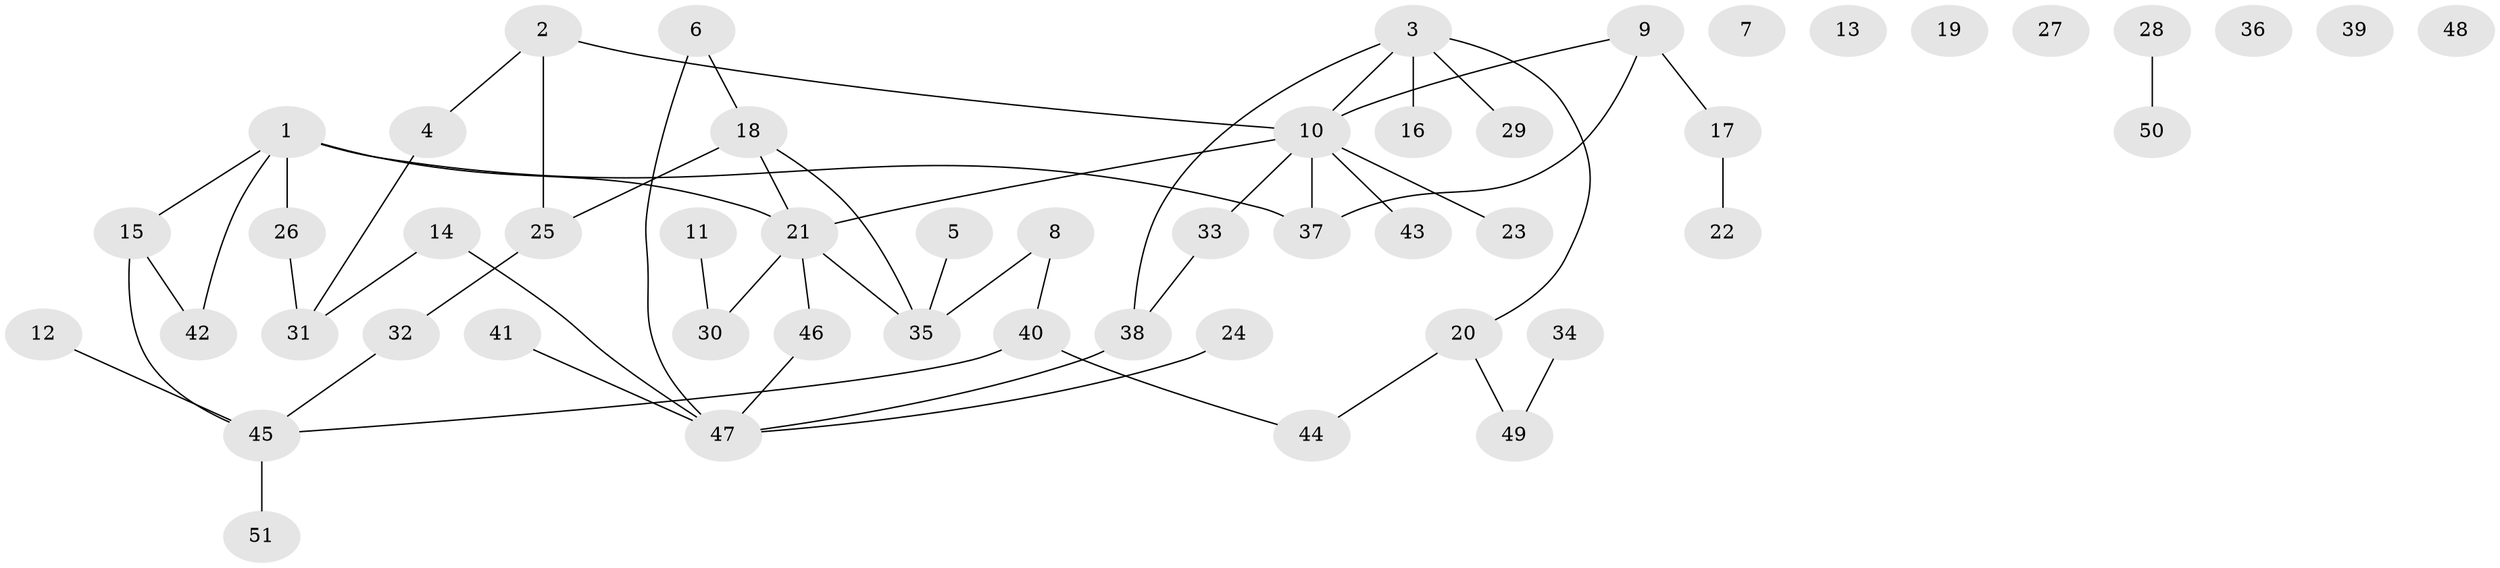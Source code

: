 // coarse degree distribution, {7: 0.043478260869565216, 4: 0.08695652173913043, 1: 0.2608695652173913, 2: 0.17391304347826086, 3: 0.34782608695652173, 5: 0.043478260869565216, 6: 0.043478260869565216}
// Generated by graph-tools (version 1.1) at 2025/35/03/04/25 23:35:44]
// undirected, 51 vertices, 55 edges
graph export_dot {
  node [color=gray90,style=filled];
  1;
  2;
  3;
  4;
  5;
  6;
  7;
  8;
  9;
  10;
  11;
  12;
  13;
  14;
  15;
  16;
  17;
  18;
  19;
  20;
  21;
  22;
  23;
  24;
  25;
  26;
  27;
  28;
  29;
  30;
  31;
  32;
  33;
  34;
  35;
  36;
  37;
  38;
  39;
  40;
  41;
  42;
  43;
  44;
  45;
  46;
  47;
  48;
  49;
  50;
  51;
  1 -- 15;
  1 -- 21;
  1 -- 26;
  1 -- 37;
  1 -- 42;
  2 -- 4;
  2 -- 10;
  2 -- 25;
  3 -- 10;
  3 -- 16;
  3 -- 20;
  3 -- 29;
  3 -- 38;
  4 -- 31;
  5 -- 35;
  6 -- 18;
  6 -- 47;
  8 -- 35;
  8 -- 40;
  9 -- 10;
  9 -- 17;
  9 -- 37;
  10 -- 21;
  10 -- 23;
  10 -- 33;
  10 -- 37;
  10 -- 43;
  11 -- 30;
  12 -- 45;
  14 -- 31;
  14 -- 47;
  15 -- 42;
  15 -- 45;
  17 -- 22;
  18 -- 21;
  18 -- 25;
  18 -- 35;
  20 -- 44;
  20 -- 49;
  21 -- 30;
  21 -- 35;
  21 -- 46;
  24 -- 47;
  25 -- 32;
  26 -- 31;
  28 -- 50;
  32 -- 45;
  33 -- 38;
  34 -- 49;
  38 -- 47;
  40 -- 44;
  40 -- 45;
  41 -- 47;
  45 -- 51;
  46 -- 47;
}
